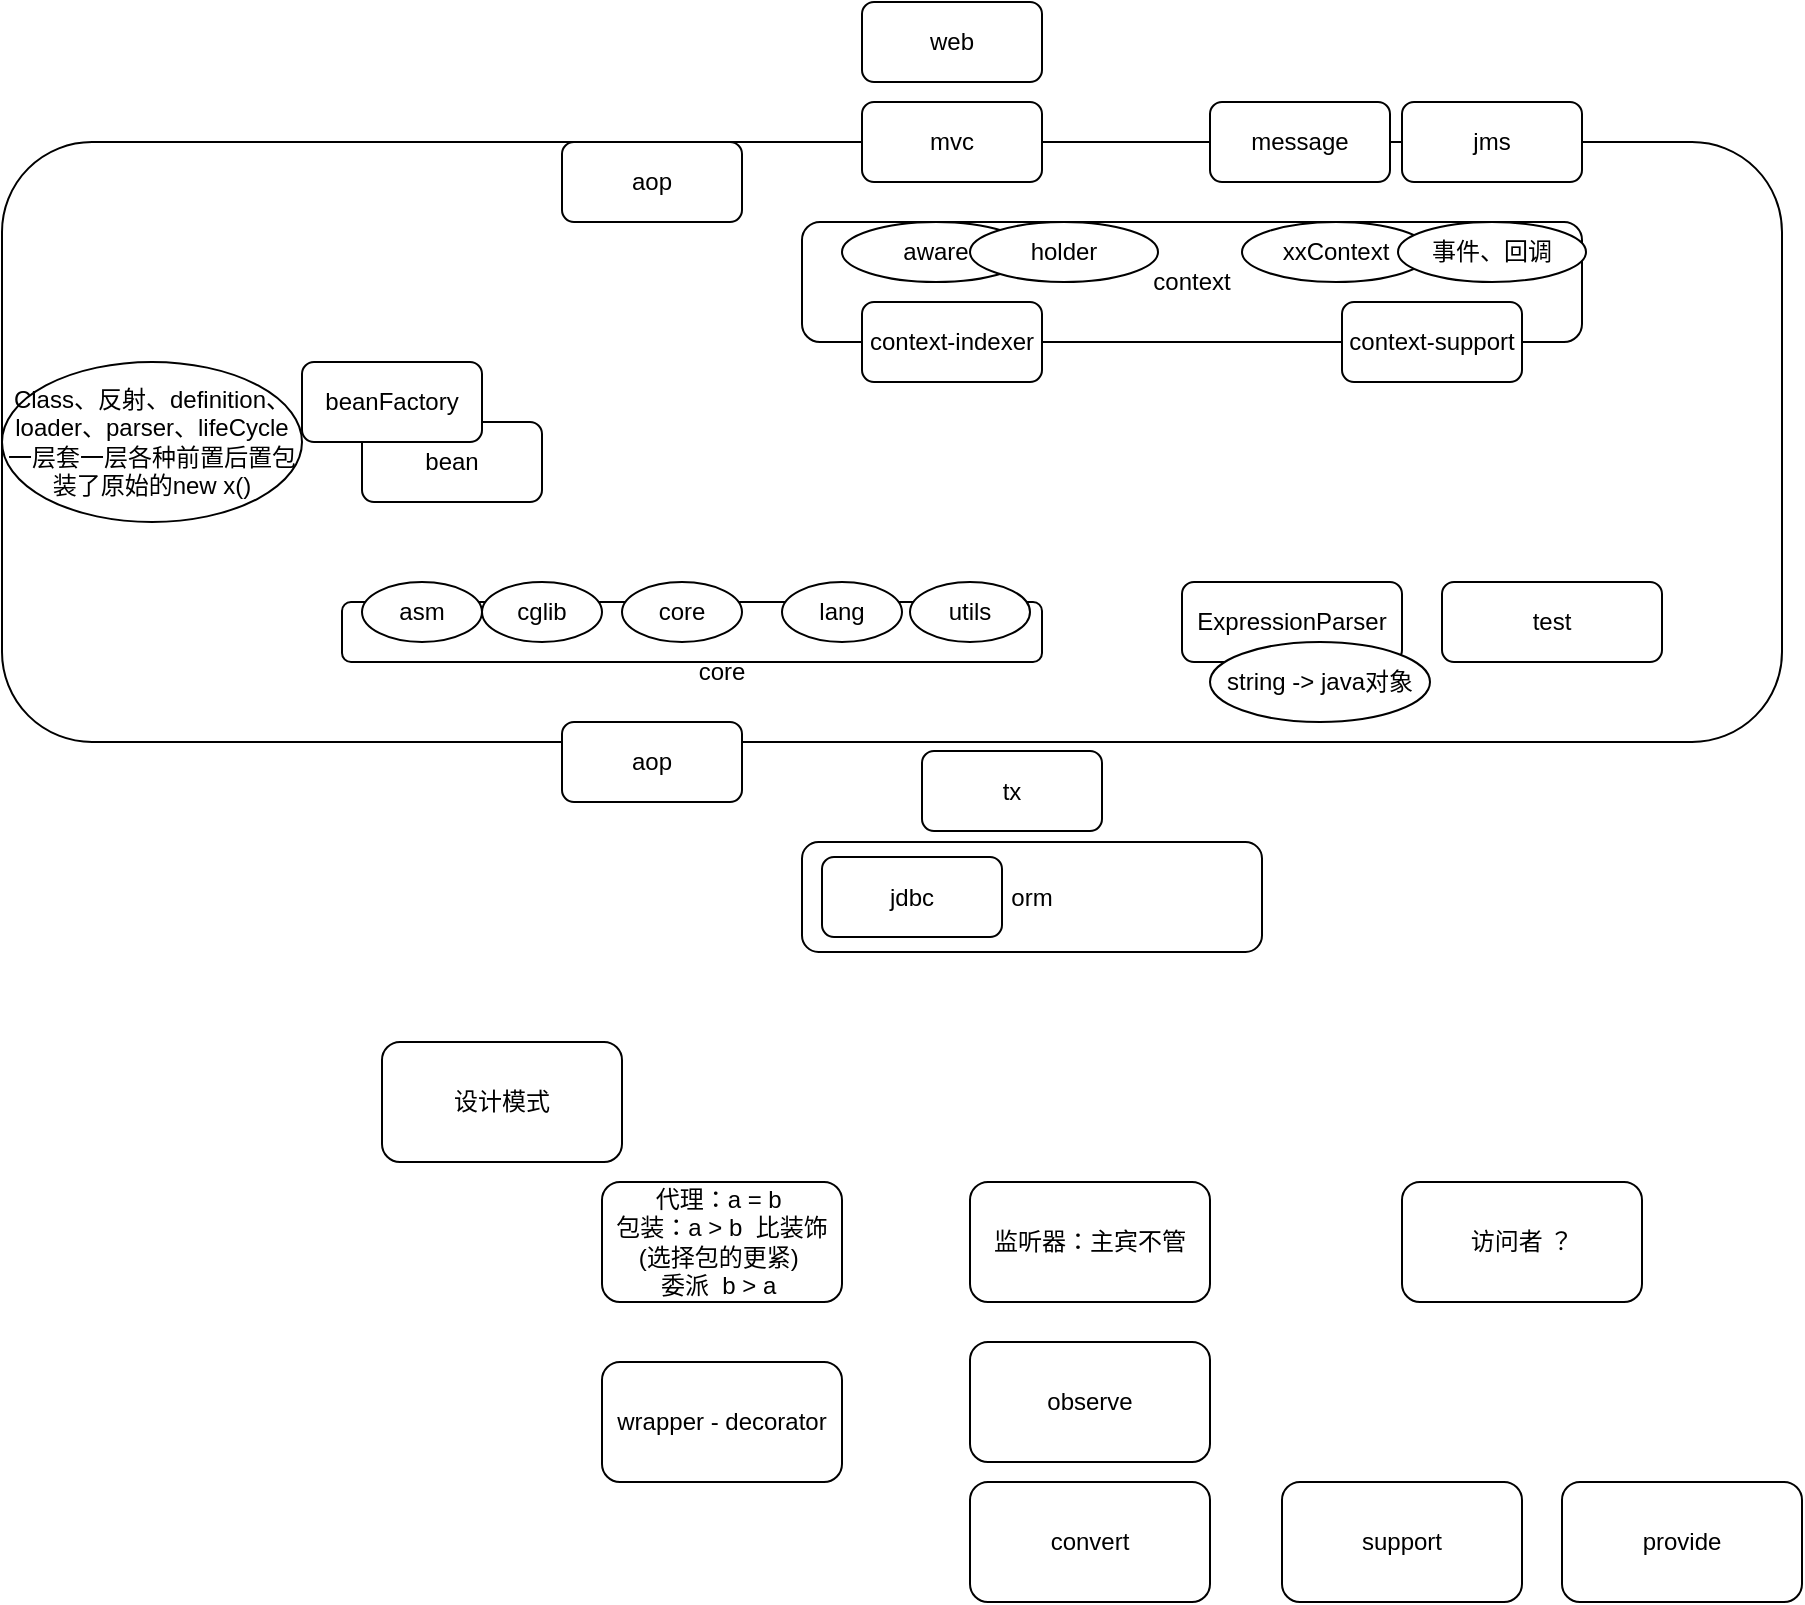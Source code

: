 <mxfile version="21.2.3" type="github">
  <diagram name="第 1 页" id="NtwjsM_fb3mV0uxdRXDD">
    <mxGraphModel dx="1510" dy="346" grid="1" gridSize="10" guides="1" tooltips="1" connect="1" arrows="1" fold="1" page="1" pageScale="1" pageWidth="827" pageHeight="1169" math="0" shadow="0">
      <root>
        <mxCell id="0" />
        <mxCell id="1" parent="0" />
        <mxCell id="8DVjuy1b9_jXpODUJ3VI-24" value="" style="rounded=1;whiteSpace=wrap;html=1;" parent="1" vertex="1">
          <mxGeometry x="-160" y="240" width="890" height="300" as="geometry" />
        </mxCell>
        <mxCell id="8DVjuy1b9_jXpODUJ3VI-13" value="orm" style="rounded=1;whiteSpace=wrap;html=1;" parent="1" vertex="1">
          <mxGeometry x="240" y="590" width="230" height="55" as="geometry" />
        </mxCell>
        <mxCell id="8DVjuy1b9_jXpODUJ3VI-1" value="bean" style="rounded=1;whiteSpace=wrap;html=1;" parent="1" vertex="1">
          <mxGeometry x="20" y="380" width="90" height="40" as="geometry" />
        </mxCell>
        <mxCell id="8DVjuy1b9_jXpODUJ3VI-2" value="beanFactory" style="rounded=1;whiteSpace=wrap;html=1;" parent="1" vertex="1">
          <mxGeometry x="-10" y="350" width="90" height="40" as="geometry" />
        </mxCell>
        <mxCell id="8DVjuy1b9_jXpODUJ3VI-3" value="context" style="rounded=1;whiteSpace=wrap;html=1;" parent="1" vertex="1">
          <mxGeometry x="240" y="280" width="390" height="60" as="geometry" />
        </mxCell>
        <mxCell id="8DVjuy1b9_jXpODUJ3VI-4" value="context-indexer" style="rounded=1;whiteSpace=wrap;html=1;" parent="1" vertex="1">
          <mxGeometry x="270" y="320" width="90" height="40" as="geometry" />
        </mxCell>
        <mxCell id="8DVjuy1b9_jXpODUJ3VI-7" value="context-support" style="rounded=1;whiteSpace=wrap;html=1;" parent="1" vertex="1">
          <mxGeometry x="510" y="320" width="90" height="40" as="geometry" />
        </mxCell>
        <mxCell id="8DVjuy1b9_jXpODUJ3VI-8" value="" style="rounded=1;whiteSpace=wrap;html=1;" parent="1" vertex="1">
          <mxGeometry x="10" y="470" width="350" height="30" as="geometry" />
        </mxCell>
        <mxCell id="8DVjuy1b9_jXpODUJ3VI-9" value="ExpressionParser" style="rounded=1;whiteSpace=wrap;html=1;" parent="1" vertex="1">
          <mxGeometry x="430" y="460" width="110" height="40" as="geometry" />
        </mxCell>
        <mxCell id="8DVjuy1b9_jXpODUJ3VI-10" value="jdbc" style="rounded=1;whiteSpace=wrap;html=1;" parent="1" vertex="1">
          <mxGeometry x="250" y="597.5" width="90" height="40" as="geometry" />
        </mxCell>
        <mxCell id="8DVjuy1b9_jXpODUJ3VI-11" value="jms" style="rounded=1;whiteSpace=wrap;html=1;" parent="1" vertex="1">
          <mxGeometry x="540" y="220" width="90" height="40" as="geometry" />
        </mxCell>
        <mxCell id="8DVjuy1b9_jXpODUJ3VI-12" value="message" style="rounded=1;whiteSpace=wrap;html=1;" parent="1" vertex="1">
          <mxGeometry x="444" y="220" width="90" height="40" as="geometry" />
        </mxCell>
        <mxCell id="8DVjuy1b9_jXpODUJ3VI-14" value="mvc" style="rounded=1;whiteSpace=wrap;html=1;" parent="1" vertex="1">
          <mxGeometry x="270" y="220" width="90" height="40" as="geometry" />
        </mxCell>
        <mxCell id="8DVjuy1b9_jXpODUJ3VI-16" value="test" style="rounded=1;whiteSpace=wrap;html=1;" parent="1" vertex="1">
          <mxGeometry x="560" y="460" width="110" height="40" as="geometry" />
        </mxCell>
        <mxCell id="8DVjuy1b9_jXpODUJ3VI-17" value="tx" style="rounded=1;whiteSpace=wrap;html=1;" parent="1" vertex="1">
          <mxGeometry x="300" y="544.5" width="90" height="40" as="geometry" />
        </mxCell>
        <mxCell id="8DVjuy1b9_jXpODUJ3VI-18" value="web" style="rounded=1;whiteSpace=wrap;html=1;" parent="1" vertex="1">
          <mxGeometry x="270" y="170" width="90" height="40" as="geometry" />
        </mxCell>
        <mxCell id="8DVjuy1b9_jXpODUJ3VI-19" value="aop" style="rounded=1;whiteSpace=wrap;html=1;" parent="1" vertex="1">
          <mxGeometry x="120" y="240" width="90" height="40" as="geometry" />
        </mxCell>
        <mxCell id="8DVjuy1b9_jXpODUJ3VI-20" value="aop" style="rounded=1;whiteSpace=wrap;html=1;" parent="1" vertex="1">
          <mxGeometry x="120" y="530" width="90" height="40" as="geometry" />
        </mxCell>
        <mxCell id="8DVjuy1b9_jXpODUJ3VI-21" value="代理：a = b&amp;nbsp;&lt;br&gt;包装：a &amp;gt; b&amp;nbsp; 比装饰(选择包的更紧)&amp;nbsp;&lt;br&gt;委派&amp;nbsp; b &amp;gt; a&amp;nbsp;" style="rounded=1;whiteSpace=wrap;html=1;" parent="1" vertex="1">
          <mxGeometry x="140" y="760" width="120" height="60" as="geometry" />
        </mxCell>
        <mxCell id="8DVjuy1b9_jXpODUJ3VI-22" value="设计模式" style="rounded=1;whiteSpace=wrap;html=1;" parent="1" vertex="1">
          <mxGeometry x="30" y="690" width="120" height="60" as="geometry" />
        </mxCell>
        <mxCell id="8DVjuy1b9_jXpODUJ3VI-23" value="监听器：主宾不管" style="rounded=1;whiteSpace=wrap;html=1;" parent="1" vertex="1">
          <mxGeometry x="324" y="760" width="120" height="60" as="geometry" />
        </mxCell>
        <mxCell id="8DVjuy1b9_jXpODUJ3VI-25" value="访问者 ？" style="rounded=1;whiteSpace=wrap;html=1;" parent="1" vertex="1">
          <mxGeometry x="540" y="760" width="120" height="60" as="geometry" />
        </mxCell>
        <mxCell id="8DVjuy1b9_jXpODUJ3VI-26" value="wrapper - decorator" style="rounded=1;whiteSpace=wrap;html=1;" parent="1" vertex="1">
          <mxGeometry x="140" y="850" width="120" height="60" as="geometry" />
        </mxCell>
        <mxCell id="8DVjuy1b9_jXpODUJ3VI-27" value="observe" style="rounded=1;whiteSpace=wrap;html=1;" parent="1" vertex="1">
          <mxGeometry x="324" y="840" width="120" height="60" as="geometry" />
        </mxCell>
        <mxCell id="8DVjuy1b9_jXpODUJ3VI-28" value="convert" style="rounded=1;whiteSpace=wrap;html=1;" parent="1" vertex="1">
          <mxGeometry x="324" y="910" width="120" height="60" as="geometry" />
        </mxCell>
        <mxCell id="8DVjuy1b9_jXpODUJ3VI-29" value="support" style="rounded=1;whiteSpace=wrap;html=1;" parent="1" vertex="1">
          <mxGeometry x="480" y="910" width="120" height="60" as="geometry" />
        </mxCell>
        <mxCell id="8DVjuy1b9_jXpODUJ3VI-30" value="provide" style="rounded=1;whiteSpace=wrap;html=1;" parent="1" vertex="1">
          <mxGeometry x="620" y="910" width="120" height="60" as="geometry" />
        </mxCell>
        <mxCell id="IgkVl0Ok6L5CEyOmN0SB-1" value="string -&amp;gt; java对象" style="ellipse;whiteSpace=wrap;html=1;" parent="1" vertex="1">
          <mxGeometry x="444" y="490" width="110" height="40" as="geometry" />
        </mxCell>
        <mxCell id="IgkVl0Ok6L5CEyOmN0SB-2" value="aware" style="ellipse;whiteSpace=wrap;html=1;" parent="1" vertex="1">
          <mxGeometry x="260" y="280" width="94" height="30" as="geometry" />
        </mxCell>
        <mxCell id="IgkVl0Ok6L5CEyOmN0SB-3" value="holder" style="ellipse;whiteSpace=wrap;html=1;" parent="1" vertex="1">
          <mxGeometry x="324" y="280" width="94" height="30" as="geometry" />
        </mxCell>
        <mxCell id="IgkVl0Ok6L5CEyOmN0SB-4" value="xxContext" style="ellipse;whiteSpace=wrap;html=1;" parent="1" vertex="1">
          <mxGeometry x="460" y="280" width="94" height="30" as="geometry" />
        </mxCell>
        <mxCell id="IgkVl0Ok6L5CEyOmN0SB-5" value="事件、回调" style="ellipse;whiteSpace=wrap;html=1;" parent="1" vertex="1">
          <mxGeometry x="538" y="280" width="94" height="30" as="geometry" />
        </mxCell>
        <mxCell id="IgkVl0Ok6L5CEyOmN0SB-6" value="Class、反射、definition、loader、parser、lifeCycle一层套一层各种前置后置包装了原始的new x()" style="ellipse;whiteSpace=wrap;html=1;" parent="1" vertex="1">
          <mxGeometry x="-160" y="350" width="150" height="80" as="geometry" />
        </mxCell>
        <mxCell id="6bYrUJhqg-hXXueT0Fsd-1" value="asm" style="ellipse;whiteSpace=wrap;html=1;" vertex="1" parent="1">
          <mxGeometry x="20" y="460" width="60" height="30" as="geometry" />
        </mxCell>
        <mxCell id="6bYrUJhqg-hXXueT0Fsd-2" value="cglib" style="ellipse;whiteSpace=wrap;html=1;" vertex="1" parent="1">
          <mxGeometry x="80" y="460" width="60" height="30" as="geometry" />
        </mxCell>
        <mxCell id="6bYrUJhqg-hXXueT0Fsd-3" value="core" style="ellipse;whiteSpace=wrap;html=1;" vertex="1" parent="1">
          <mxGeometry x="150" y="460" width="60" height="30" as="geometry" />
        </mxCell>
        <mxCell id="6bYrUJhqg-hXXueT0Fsd-4" value="lang" style="ellipse;whiteSpace=wrap;html=1;" vertex="1" parent="1">
          <mxGeometry x="230" y="460" width="60" height="30" as="geometry" />
        </mxCell>
        <mxCell id="6bYrUJhqg-hXXueT0Fsd-5" value="utils" style="ellipse;whiteSpace=wrap;html=1;" vertex="1" parent="1">
          <mxGeometry x="294" y="460" width="60" height="30" as="geometry" />
        </mxCell>
        <mxCell id="6bYrUJhqg-hXXueT0Fsd-7" value="core" style="text;html=1;strokeColor=none;fillColor=none;align=center;verticalAlign=middle;whiteSpace=wrap;rounded=0;" vertex="1" parent="1">
          <mxGeometry x="170" y="490" width="60" height="30" as="geometry" />
        </mxCell>
      </root>
    </mxGraphModel>
  </diagram>
</mxfile>
